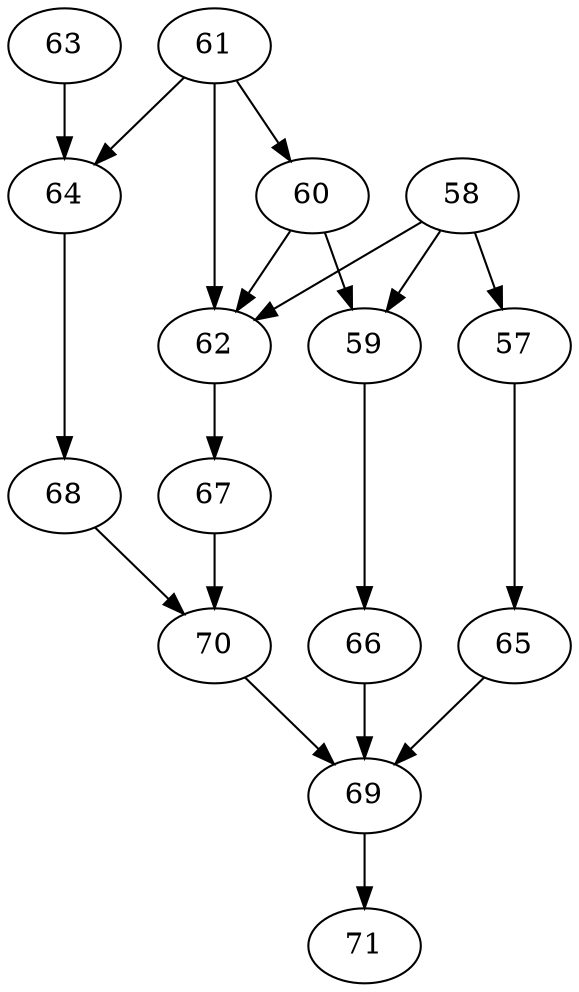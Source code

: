 digraph G
{
61 -> 64;
61 -> 62;
61 -> 60;
60 -> 62;
60 -> 59;
58 -> 62;
58 -> 57;
58 -> 59;
63 -> 64;
64 -> 68;
68 -> 70;
62 -> 67;
67 -> 70;
70 -> 69;
57 -> 65;
65 -> 69;
59 -> 66;
66 -> 69;
69 -> 71;
}
